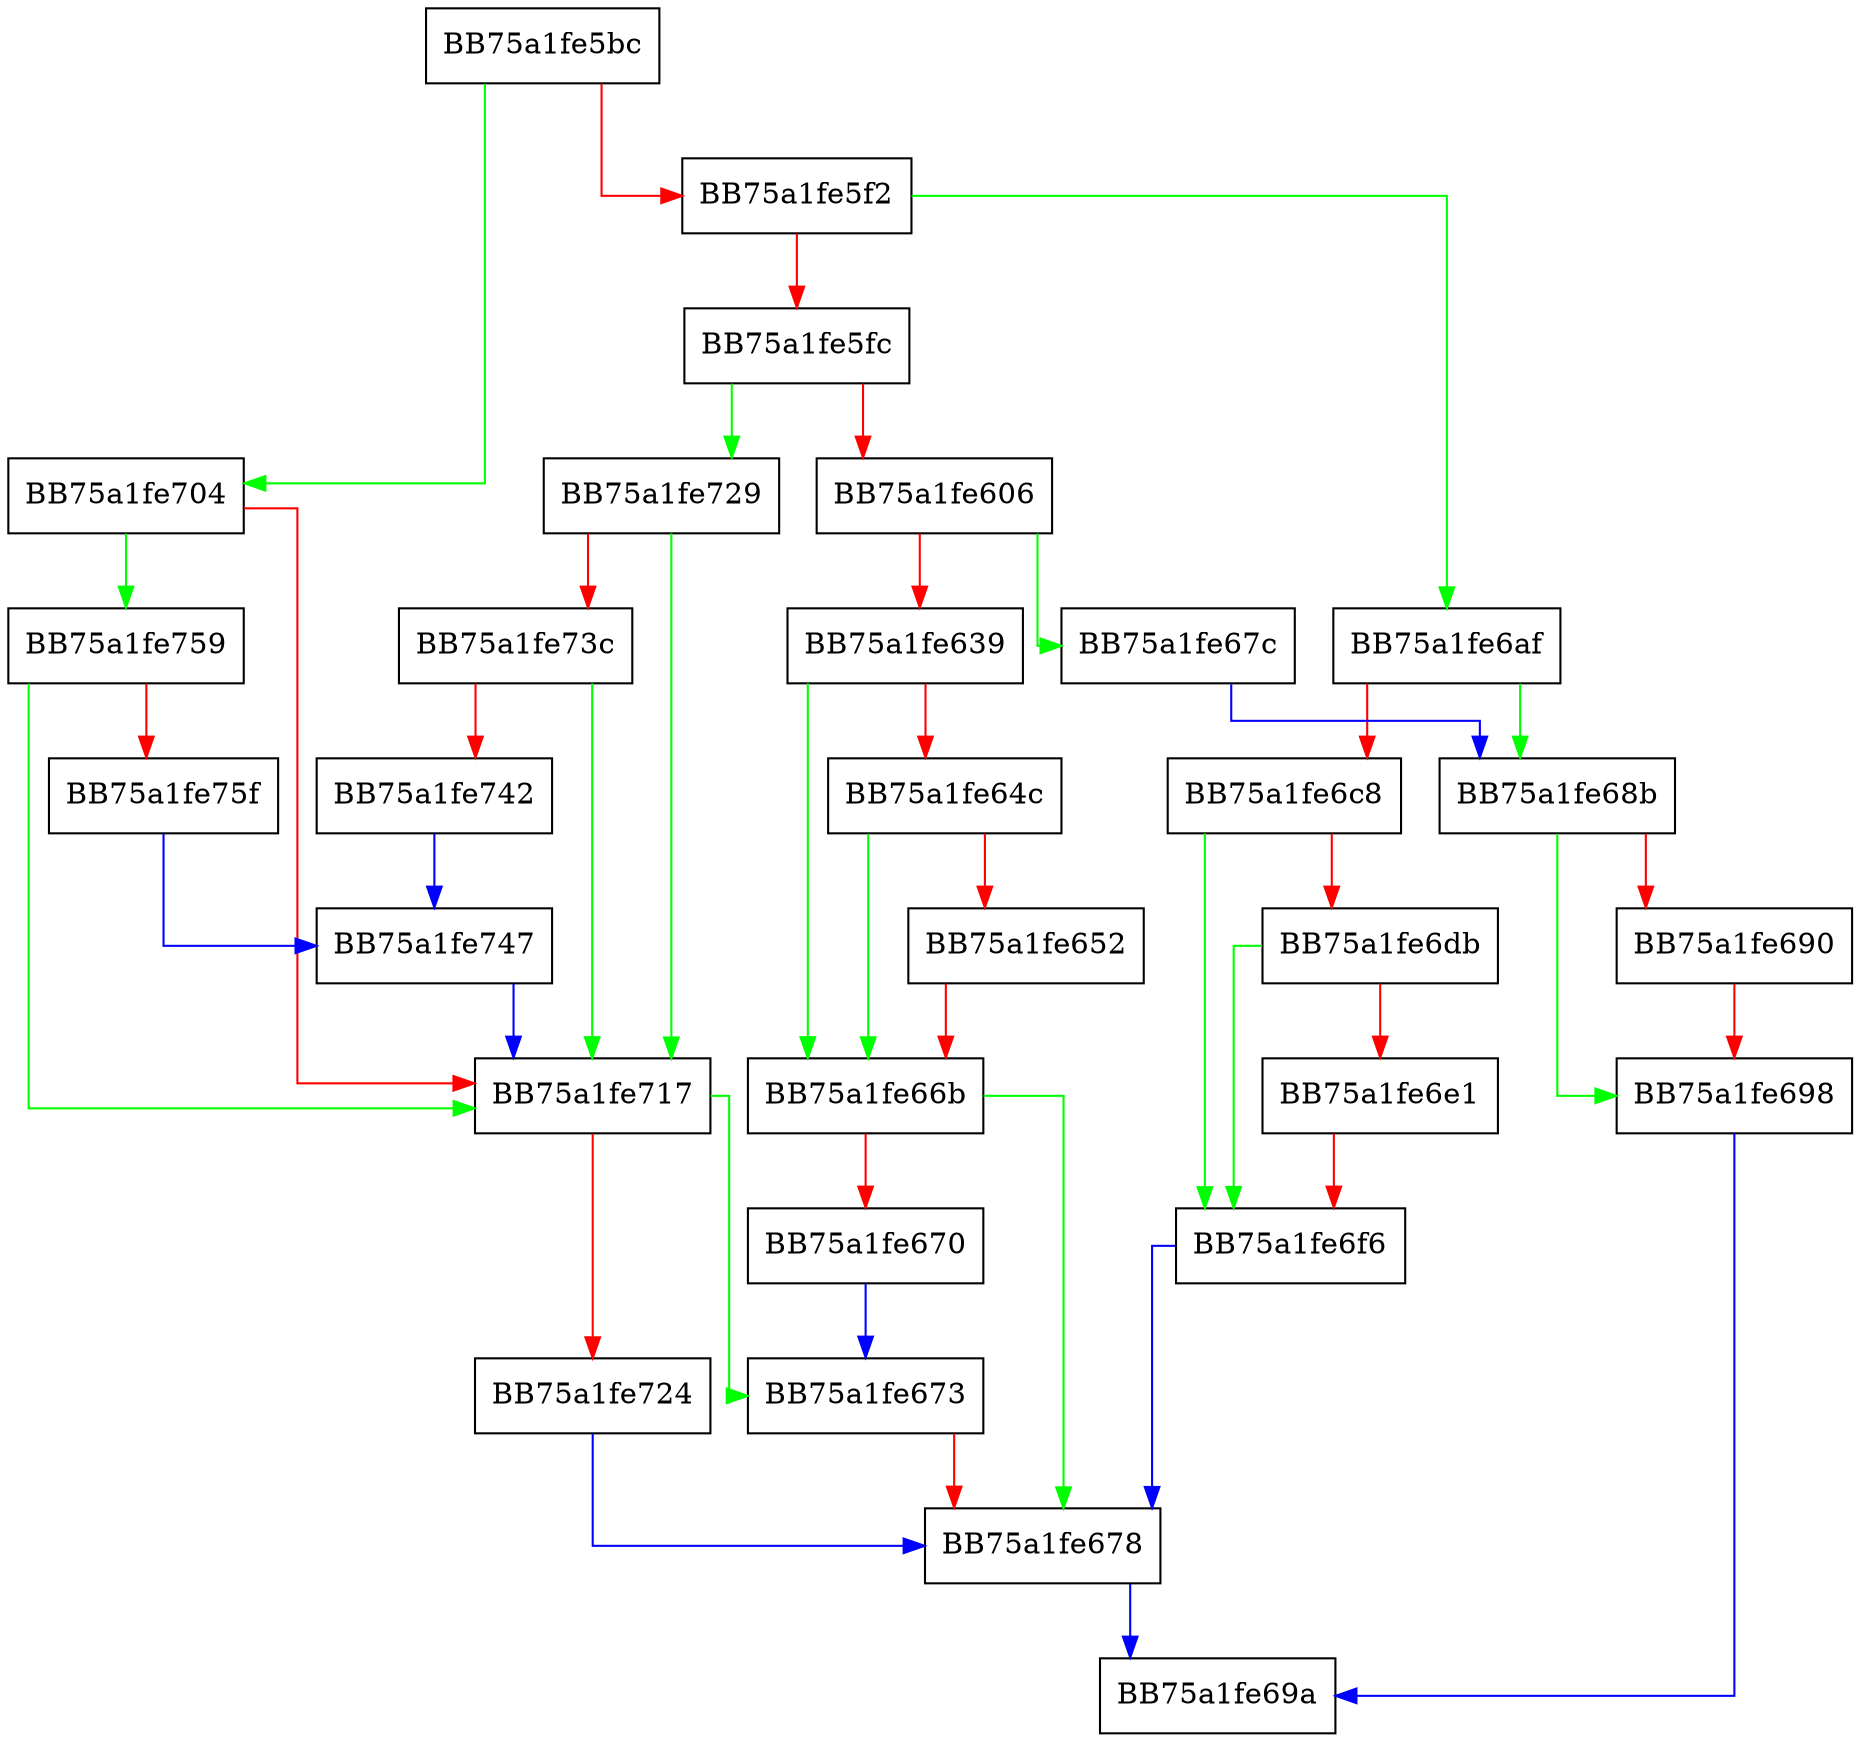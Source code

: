 digraph BmGetParentProcInfo {
  node [shape="box"];
  graph [splines=ortho];
  BB75a1fe5bc -> BB75a1fe704 [color="green"];
  BB75a1fe5bc -> BB75a1fe5f2 [color="red"];
  BB75a1fe5f2 -> BB75a1fe6af [color="green"];
  BB75a1fe5f2 -> BB75a1fe5fc [color="red"];
  BB75a1fe5fc -> BB75a1fe729 [color="green"];
  BB75a1fe5fc -> BB75a1fe606 [color="red"];
  BB75a1fe606 -> BB75a1fe67c [color="green"];
  BB75a1fe606 -> BB75a1fe639 [color="red"];
  BB75a1fe639 -> BB75a1fe66b [color="green"];
  BB75a1fe639 -> BB75a1fe64c [color="red"];
  BB75a1fe64c -> BB75a1fe66b [color="green"];
  BB75a1fe64c -> BB75a1fe652 [color="red"];
  BB75a1fe652 -> BB75a1fe66b [color="red"];
  BB75a1fe66b -> BB75a1fe678 [color="green"];
  BB75a1fe66b -> BB75a1fe670 [color="red"];
  BB75a1fe670 -> BB75a1fe673 [color="blue"];
  BB75a1fe673 -> BB75a1fe678 [color="red"];
  BB75a1fe678 -> BB75a1fe69a [color="blue"];
  BB75a1fe67c -> BB75a1fe68b [color="blue"];
  BB75a1fe68b -> BB75a1fe698 [color="green"];
  BB75a1fe68b -> BB75a1fe690 [color="red"];
  BB75a1fe690 -> BB75a1fe698 [color="red"];
  BB75a1fe698 -> BB75a1fe69a [color="blue"];
  BB75a1fe6af -> BB75a1fe68b [color="green"];
  BB75a1fe6af -> BB75a1fe6c8 [color="red"];
  BB75a1fe6c8 -> BB75a1fe6f6 [color="green"];
  BB75a1fe6c8 -> BB75a1fe6db [color="red"];
  BB75a1fe6db -> BB75a1fe6f6 [color="green"];
  BB75a1fe6db -> BB75a1fe6e1 [color="red"];
  BB75a1fe6e1 -> BB75a1fe6f6 [color="red"];
  BB75a1fe6f6 -> BB75a1fe678 [color="blue"];
  BB75a1fe704 -> BB75a1fe759 [color="green"];
  BB75a1fe704 -> BB75a1fe717 [color="red"];
  BB75a1fe717 -> BB75a1fe673 [color="green"];
  BB75a1fe717 -> BB75a1fe724 [color="red"];
  BB75a1fe724 -> BB75a1fe678 [color="blue"];
  BB75a1fe729 -> BB75a1fe717 [color="green"];
  BB75a1fe729 -> BB75a1fe73c [color="red"];
  BB75a1fe73c -> BB75a1fe717 [color="green"];
  BB75a1fe73c -> BB75a1fe742 [color="red"];
  BB75a1fe742 -> BB75a1fe747 [color="blue"];
  BB75a1fe747 -> BB75a1fe717 [color="blue"];
  BB75a1fe759 -> BB75a1fe717 [color="green"];
  BB75a1fe759 -> BB75a1fe75f [color="red"];
  BB75a1fe75f -> BB75a1fe747 [color="blue"];
}
